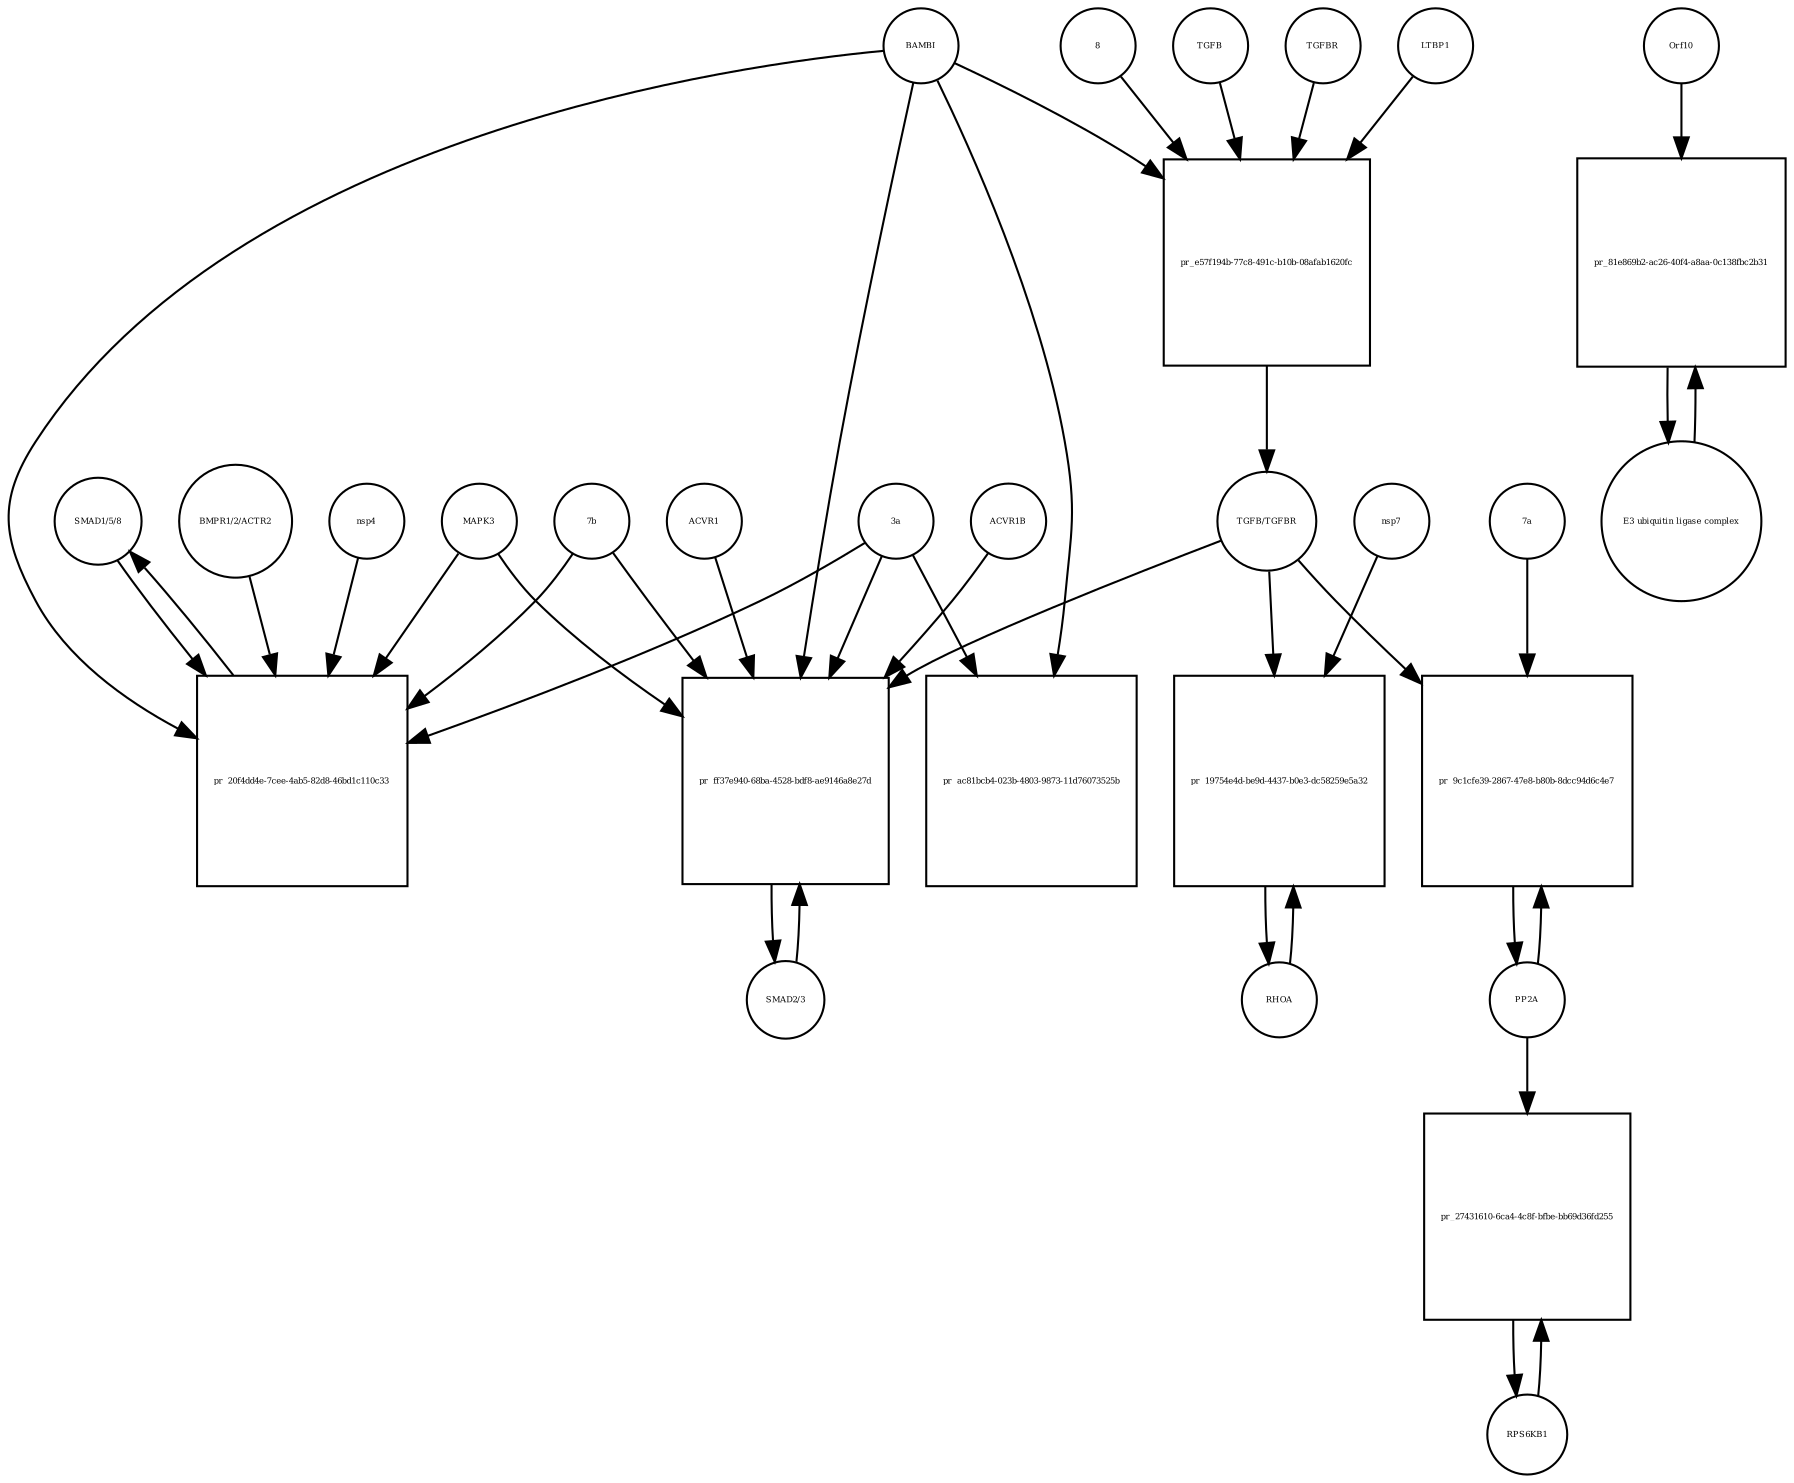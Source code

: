 strict digraph  {
"SMAD1/5/8" [annotation="", bipartite=0, cls=complex, fontsize=4, label="SMAD1/5/8", shape=circle];
"pr_20f4dd4e-7cee-4ab5-82d8-46bd1c110c33" [annotation="", bipartite=1, cls=process, fontsize=4, label="pr_20f4dd4e-7cee-4ab5-82d8-46bd1c110c33", shape=square];
BAMBI [annotation="", bipartite=0, cls=macromolecule, fontsize=4, label=BAMBI, shape=circle];
"BMPR1/2/ACTR2" [annotation="", bipartite=0, cls=complex, fontsize=4, label="BMPR1/2/ACTR2", shape=circle];
MAPK3 [annotation="", bipartite=0, cls=macromolecule, fontsize=4, label=MAPK3, shape=circle];
"3a" [annotation="", bipartite=0, cls=macromolecule, fontsize=4, label="3a", shape=circle];
"7b" [annotation="", bipartite=0, cls=macromolecule, fontsize=4, label="7b", shape=circle];
nsp4 [annotation="", bipartite=0, cls=macromolecule, fontsize=4, label=nsp4, shape=circle];
"SMAD2/3" [annotation="", bipartite=0, cls=complex, fontsize=4, label="SMAD2/3", shape=circle];
"pr_ff37e940-68ba-4528-bdf8-ae9146a8e27d" [annotation="", bipartite=1, cls=process, fontsize=4, label="pr_ff37e940-68ba-4528-bdf8-ae9146a8e27d", shape=square];
"TGFB/TGFBR" [annotation="", bipartite=0, cls=complex, fontsize=4, label="TGFB/TGFBR", shape=circle];
ACVR1 [annotation="", bipartite=0, cls=macromolecule, fontsize=4, label=ACVR1, shape=circle];
ACVR1B [annotation="", bipartite=0, cls=macromolecule, fontsize=4, label=ACVR1B, shape=circle];
RHOA [annotation="", bipartite=0, cls=macromolecule, fontsize=4, label=RHOA, shape=circle];
"pr_19754e4d-be9d-4437-b0e3-dc58259e5a32" [annotation="", bipartite=1, cls=process, fontsize=4, label="pr_19754e4d-be9d-4437-b0e3-dc58259e5a32", shape=square];
nsp7 [annotation="", bipartite=0, cls=macromolecule, fontsize=4, label=nsp7, shape=circle];
PP2A [annotation="", bipartite=0, cls=complex, fontsize=4, label=PP2A, shape=circle];
"pr_9c1cfe39-2867-47e8-b80b-8dcc94d6c4e7" [annotation="", bipartite=1, cls=process, fontsize=4, label="pr_9c1cfe39-2867-47e8-b80b-8dcc94d6c4e7", shape=square];
"7a" [annotation="", bipartite=0, cls=macromolecule, fontsize=4, label="7a", shape=circle];
RPS6KB1 [annotation="", bipartite=0, cls=macromolecule, fontsize=4, label=RPS6KB1, shape=circle];
"pr_27431610-6ca4-4c8f-bfbe-bb69d36fd255" [annotation="", bipartite=1, cls=process, fontsize=4, label="pr_27431610-6ca4-4c8f-bfbe-bb69d36fd255", shape=square];
"pr_ac81bcb4-023b-4803-9873-11d76073525b" [annotation="", bipartite=1, cls=process, fontsize=4, label="pr_ac81bcb4-023b-4803-9873-11d76073525b", shape=square];
TGFB [annotation="", bipartite=0, cls=macromolecule, fontsize=4, label=TGFB, shape=circle];
"pr_e57f194b-77c8-491c-b10b-08afab1620fc" [annotation="", bipartite=1, cls=process, fontsize=4, label="pr_e57f194b-77c8-491c-b10b-08afab1620fc", shape=square];
TGFBR [annotation="", bipartite=0, cls=complex, fontsize=4, label=TGFBR, shape=circle];
LTBP1 [annotation="", bipartite=0, cls=macromolecule, fontsize=4, label=LTBP1, shape=circle];
8 [annotation="", bipartite=0, cls=macromolecule, fontsize=4, label=8, shape=circle];
Orf10 [annotation=urn_miriam_ncbiprotein_BCD58762, bipartite=0, cls=macromolecule, fontsize=4, label=Orf10, shape=circle];
"pr_81e869b2-ac26-40f4-a8aa-0c138fbc2b31" [annotation="", bipartite=1, cls=process, fontsize=4, label="pr_81e869b2-ac26-40f4-a8aa-0c138fbc2b31", shape=square];
"E3 ubiquitin ligase complex" [annotation="", bipartite=0, cls=complex, fontsize=4, label="E3 ubiquitin ligase complex", shape=circle];
"SMAD1/5/8" -> "pr_20f4dd4e-7cee-4ab5-82d8-46bd1c110c33"  [annotation="", interaction_type=consumption];
"pr_20f4dd4e-7cee-4ab5-82d8-46bd1c110c33" -> "SMAD1/5/8"  [annotation="", interaction_type=production];
BAMBI -> "pr_20f4dd4e-7cee-4ab5-82d8-46bd1c110c33"  [annotation="urn_miriam_doi_10.1101%2F2020.06.17.156455", interaction_type=inhibition];
BAMBI -> "pr_ff37e940-68ba-4528-bdf8-ae9146a8e27d"  [annotation="urn_miriam_doi_10.1101%2F2020.06.17.156455", interaction_type=inhibition];
BAMBI -> "pr_ac81bcb4-023b-4803-9873-11d76073525b"  [annotation="", interaction_type=consumption];
BAMBI -> "pr_e57f194b-77c8-491c-b10b-08afab1620fc"  [annotation="urn_miriam_doi_10.1101%2F2020.06.17.156455", interaction_type=inhibition];
"BMPR1/2/ACTR2" -> "pr_20f4dd4e-7cee-4ab5-82d8-46bd1c110c33"  [annotation="urn_miriam_doi_10.1101%2F2020.06.17.156455", interaction_type=catalysis];
MAPK3 -> "pr_20f4dd4e-7cee-4ab5-82d8-46bd1c110c33"  [annotation="urn_miriam_doi_10.1101%2F2020.06.17.156455", interaction_type=inhibition];
MAPK3 -> "pr_ff37e940-68ba-4528-bdf8-ae9146a8e27d"  [annotation="urn_miriam_doi_10.1101%2F2020.06.17.156455", interaction_type=inhibition];
"3a" -> "pr_20f4dd4e-7cee-4ab5-82d8-46bd1c110c33"  [annotation="urn_miriam_doi_10.1101%2F2020.06.17.156455", interaction_type=stimulation];
"3a" -> "pr_ff37e940-68ba-4528-bdf8-ae9146a8e27d"  [annotation="urn_miriam_doi_10.1101%2F2020.06.17.156455", interaction_type=stimulation];
"3a" -> "pr_ac81bcb4-023b-4803-9873-11d76073525b"  [annotation="urn_miriam_doi_10.1101%2F2020.06.17.156455", interaction_type=stimulation];
"7b" -> "pr_20f4dd4e-7cee-4ab5-82d8-46bd1c110c33"  [annotation="urn_miriam_doi_10.1101%2F2020.06.17.156455", interaction_type=stimulation];
"7b" -> "pr_ff37e940-68ba-4528-bdf8-ae9146a8e27d"  [annotation="urn_miriam_doi_10.1101%2F2020.06.17.156455", interaction_type=stimulation];
nsp4 -> "pr_20f4dd4e-7cee-4ab5-82d8-46bd1c110c33"  [annotation="urn_miriam_doi_10.1101%2F2020.06.17.156455", interaction_type=stimulation];
"SMAD2/3" -> "pr_ff37e940-68ba-4528-bdf8-ae9146a8e27d"  [annotation="", interaction_type=consumption];
"pr_ff37e940-68ba-4528-bdf8-ae9146a8e27d" -> "SMAD2/3"  [annotation="", interaction_type=production];
"TGFB/TGFBR" -> "pr_ff37e940-68ba-4528-bdf8-ae9146a8e27d"  [annotation="urn_miriam_doi_10.1101%2F2020.06.17.156455", interaction_type=stimulation];
"TGFB/TGFBR" -> "pr_19754e4d-be9d-4437-b0e3-dc58259e5a32"  [annotation="urn_miriam_doi_10.1101%2F2020.06.17.156455", interaction_type=stimulation];
"TGFB/TGFBR" -> "pr_9c1cfe39-2867-47e8-b80b-8dcc94d6c4e7"  [annotation="urn_miriam_doi_10.1101%2F2020.03.31.019216", interaction_type=stimulation];
ACVR1 -> "pr_ff37e940-68ba-4528-bdf8-ae9146a8e27d"  [annotation="urn_miriam_doi_10.1101%2F2020.06.17.156455", interaction_type=catalysis];
ACVR1B -> "pr_ff37e940-68ba-4528-bdf8-ae9146a8e27d"  [annotation="urn_miriam_doi_10.1101%2F2020.06.17.156455", interaction_type=catalysis];
RHOA -> "pr_19754e4d-be9d-4437-b0e3-dc58259e5a32"  [annotation="", interaction_type=consumption];
"pr_19754e4d-be9d-4437-b0e3-dc58259e5a32" -> RHOA  [annotation="", interaction_type=production];
nsp7 -> "pr_19754e4d-be9d-4437-b0e3-dc58259e5a32"  [annotation="urn_miriam_doi_10.1101%2F2020.06.17.156455", interaction_type=stimulation];
PP2A -> "pr_9c1cfe39-2867-47e8-b80b-8dcc94d6c4e7"  [annotation="", interaction_type=consumption];
PP2A -> "pr_27431610-6ca4-4c8f-bfbe-bb69d36fd255"  [annotation="", interaction_type=catalysis];
"pr_9c1cfe39-2867-47e8-b80b-8dcc94d6c4e7" -> PP2A  [annotation="", interaction_type=production];
"7a" -> "pr_9c1cfe39-2867-47e8-b80b-8dcc94d6c4e7"  [annotation="urn_miriam_doi_10.1101%2F2020.03.31.019216", interaction_type=stimulation];
RPS6KB1 -> "pr_27431610-6ca4-4c8f-bfbe-bb69d36fd255"  [annotation="", interaction_type=consumption];
"pr_27431610-6ca4-4c8f-bfbe-bb69d36fd255" -> RPS6KB1  [annotation="", interaction_type=production];
TGFB -> "pr_e57f194b-77c8-491c-b10b-08afab1620fc"  [annotation="", interaction_type=consumption];
"pr_e57f194b-77c8-491c-b10b-08afab1620fc" -> "TGFB/TGFBR"  [annotation="", interaction_type=production];
TGFBR -> "pr_e57f194b-77c8-491c-b10b-08afab1620fc"  [annotation="", interaction_type=consumption];
LTBP1 -> "pr_e57f194b-77c8-491c-b10b-08afab1620fc"  [annotation="urn_miriam_doi_10.1101%2F2020.06.17.156455", interaction_type=inhibition];
8 -> "pr_e57f194b-77c8-491c-b10b-08afab1620fc"  [annotation="urn_miriam_doi_10.1101%2F2020.06.17.156455", interaction_type=stimulation];
Orf10 -> "pr_81e869b2-ac26-40f4-a8aa-0c138fbc2b31"  [annotation="", interaction_type=consumption];
"pr_81e869b2-ac26-40f4-a8aa-0c138fbc2b31" -> "E3 ubiquitin ligase complex"  [annotation="", interaction_type=production];
"E3 ubiquitin ligase complex" -> "pr_81e869b2-ac26-40f4-a8aa-0c138fbc2b31"  [annotation="", interaction_type=consumption];
}
